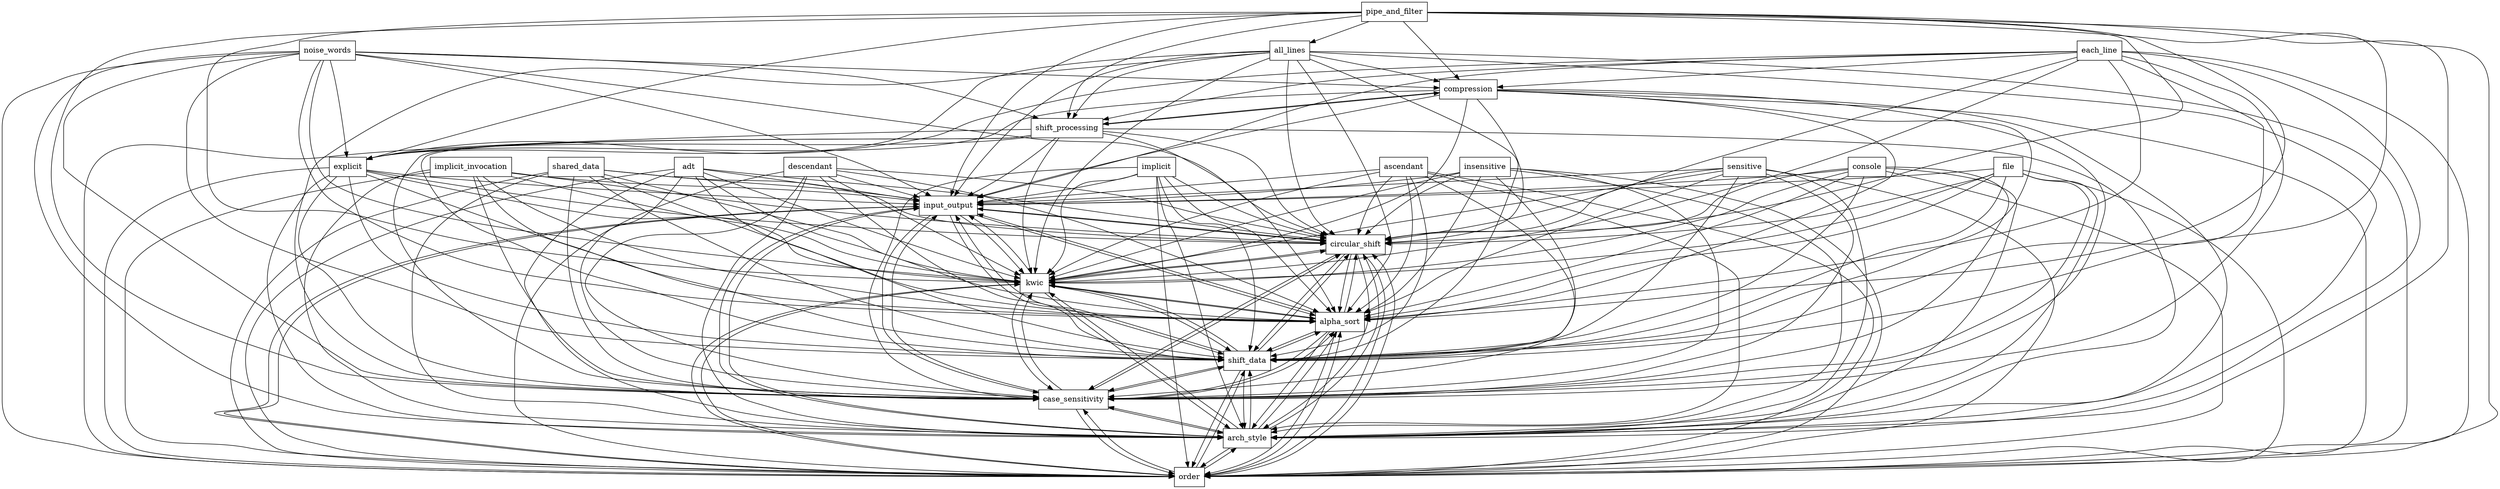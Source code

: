 digraph{
graph [rankdir=TB];
node [shape=box];
edge [arrowhead=normal];
0[label="ascendant",]
1[label="input_output",]
2[label="implicit",]
3[label="all_lines",]
4[label="insensitive",]
5[label="circular_shift",]
6[label="order",]
7[label="file",]
8[label="compression",]
9[label="arch_style",]
10[label="adt",]
11[label="sensitive",]
12[label="case_sensitivity",]
13[label="each_line",]
14[label="shift_processing",]
15[label="shift_data",]
16[label="alpha_sort",]
17[label="descendant",]
18[label="implicit_invocation",]
19[label="pipe_and_filter",]
20[label="kwic",]
21[label="console",]
22[label="shared_data",]
23[label="explicit",]
24[label="noise_words",]
0->1[label="",]
0->5[label="",]
0->6[label="",]
0->9[label="",]
0->12[label="",]
0->15[label="",]
0->16[label="",]
0->20[label="",]
1->5[label="",]
1->6[label="",]
1->9[label="",]
1->12[label="",]
1->15[label="",]
1->16[label="",]
1->20[label="",]
2->1[label="",]
2->5[label="",]
2->6[label="",]
2->9[label="",]
2->12[label="",]
2->15[label="",]
2->16[label="",]
2->20[label="",]
3->1[label="",]
3->5[label="",]
3->6[label="",]
3->8[label="",]
3->9[label="",]
3->12[label="",]
3->14[label="",]
3->15[label="",]
3->16[label="",]
3->20[label="",]
3->23[label="",]
4->1[label="",]
4->5[label="",]
4->6[label="",]
4->9[label="",]
4->12[label="",]
4->15[label="",]
4->16[label="",]
4->20[label="",]
5->1[label="",]
5->6[label="",]
5->9[label="",]
5->12[label="",]
5->15[label="",]
5->16[label="",]
5->20[label="",]
6->1[label="",]
6->5[label="",]
6->9[label="",]
6->12[label="",]
6->15[label="",]
6->16[label="",]
6->20[label="",]
7->1[label="",]
7->5[label="",]
7->6[label="",]
7->9[label="",]
7->12[label="",]
7->15[label="",]
7->16[label="",]
7->20[label="",]
8->1[label="",]
8->5[label="",]
8->6[label="",]
8->9[label="",]
8->12[label="",]
8->14[label="",]
8->15[label="",]
8->16[label="",]
8->20[label="",]
8->23[label="",]
9->1[label="",]
9->5[label="",]
9->6[label="",]
9->12[label="",]
9->15[label="",]
9->16[label="",]
9->20[label="",]
10->1[label="",]
10->5[label="",]
10->6[label="",]
10->9[label="",]
10->12[label="",]
10->15[label="",]
10->16[label="",]
10->20[label="",]
11->1[label="",]
11->5[label="",]
11->6[label="",]
11->9[label="",]
11->12[label="",]
11->15[label="",]
11->16[label="",]
11->20[label="",]
12->1[label="",]
12->5[label="",]
12->6[label="",]
12->9[label="",]
12->15[label="",]
12->16[label="",]
12->20[label="",]
13->1[label="",]
13->5[label="",]
13->6[label="",]
13->8[label="",]
13->9[label="",]
13->12[label="",]
13->14[label="",]
13->15[label="",]
13->16[label="",]
13->20[label="",]
13->23[label="",]
14->1[label="",]
14->5[label="",]
14->6[label="",]
14->8[label="",]
14->9[label="",]
14->12[label="",]
14->15[label="",]
14->16[label="",]
14->20[label="",]
14->23[label="",]
15->1[label="",]
15->5[label="",]
15->6[label="",]
15->9[label="",]
15->12[label="",]
15->16[label="",]
15->20[label="",]
16->1[label="",]
16->5[label="",]
16->6[label="",]
16->9[label="",]
16->12[label="",]
16->15[label="",]
16->20[label="",]
17->1[label="",]
17->5[label="",]
17->6[label="",]
17->9[label="",]
17->12[label="",]
17->15[label="",]
17->16[label="",]
17->20[label="",]
18->1[label="",]
18->5[label="",]
18->6[label="",]
18->9[label="",]
18->12[label="",]
18->15[label="",]
18->16[label="",]
18->20[label="",]
19->1[label="",]
19->3[label="",]
19->5[label="",]
19->6[label="",]
19->8[label="",]
19->9[label="",]
19->12[label="",]
19->14[label="",]
19->15[label="",]
19->16[label="",]
19->20[label="",]
19->23[label="",]
20->1[label="",]
20->5[label="",]
20->6[label="",]
20->9[label="",]
20->12[label="",]
20->15[label="",]
20->16[label="",]
21->1[label="",]
21->5[label="",]
21->6[label="",]
21->9[label="",]
21->12[label="",]
21->15[label="",]
21->16[label="",]
21->20[label="",]
22->1[label="",]
22->5[label="",]
22->6[label="",]
22->9[label="",]
22->12[label="",]
22->15[label="",]
22->16[label="",]
22->20[label="",]
23->1[label="",]
23->5[label="",]
23->6[label="",]
23->9[label="",]
23->12[label="",]
23->15[label="",]
23->16[label="",]
23->20[label="",]
24->1[label="",]
24->5[label="",]
24->6[label="",]
24->8[label="",]
24->9[label="",]
24->12[label="",]
24->14[label="",]
24->15[label="",]
24->16[label="",]
24->20[label="",]
24->23[label="",]
}
